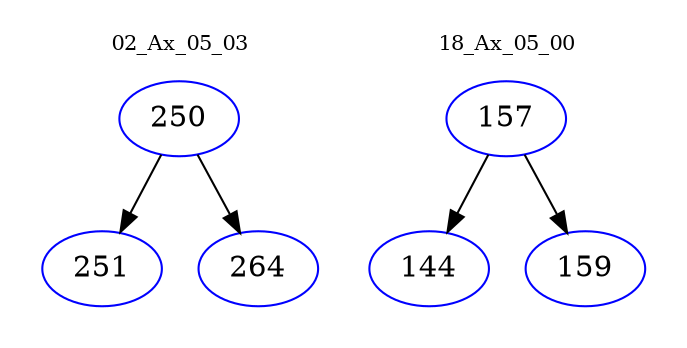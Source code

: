 digraph{
subgraph cluster_0 {
color = white
label = "02_Ax_05_03";
fontsize=10;
T0_250 [label="250", color="blue"]
T0_250 -> T0_251 [color="black"]
T0_251 [label="251", color="blue"]
T0_250 -> T0_264 [color="black"]
T0_264 [label="264", color="blue"]
}
subgraph cluster_1 {
color = white
label = "18_Ax_05_00";
fontsize=10;
T1_157 [label="157", color="blue"]
T1_157 -> T1_144 [color="black"]
T1_144 [label="144", color="blue"]
T1_157 -> T1_159 [color="black"]
T1_159 [label="159", color="blue"]
}
}
